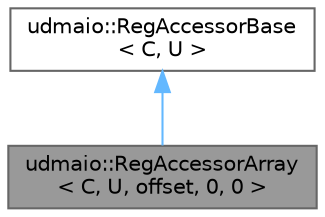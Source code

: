 digraph "udmaio::RegAccessorArray&lt; C, U, offset, 0, 0 &gt;"
{
 // INTERACTIVE_SVG=YES
 // LATEX_PDF_SIZE
  bgcolor="transparent";
  edge [fontname=Helvetica,fontsize=10,labelfontname=Helvetica,labelfontsize=10];
  node [fontname=Helvetica,fontsize=10,shape=box,height=0.2,width=0.4];
  Node1 [label="udmaio::RegAccessorArray\l\< C, U, offset, 0, 0 \>",height=0.2,width=0.4,color="gray40", fillcolor="grey60", style="filled", fontcolor="black",tooltip="Accessor for single register."];
  Node2 -> Node1 [dir="back",color="steelblue1",style="solid"];
  Node2 [label="udmaio::RegAccessorBase\l\< C, U \>",height=0.2,width=0.4,color="gray40", fillcolor="white", style="filled",URL="$classudmaio_1_1_reg_accessor_base.html",tooltip="Base class implementing register access. Only used by subclasses, not used directly."];
}
